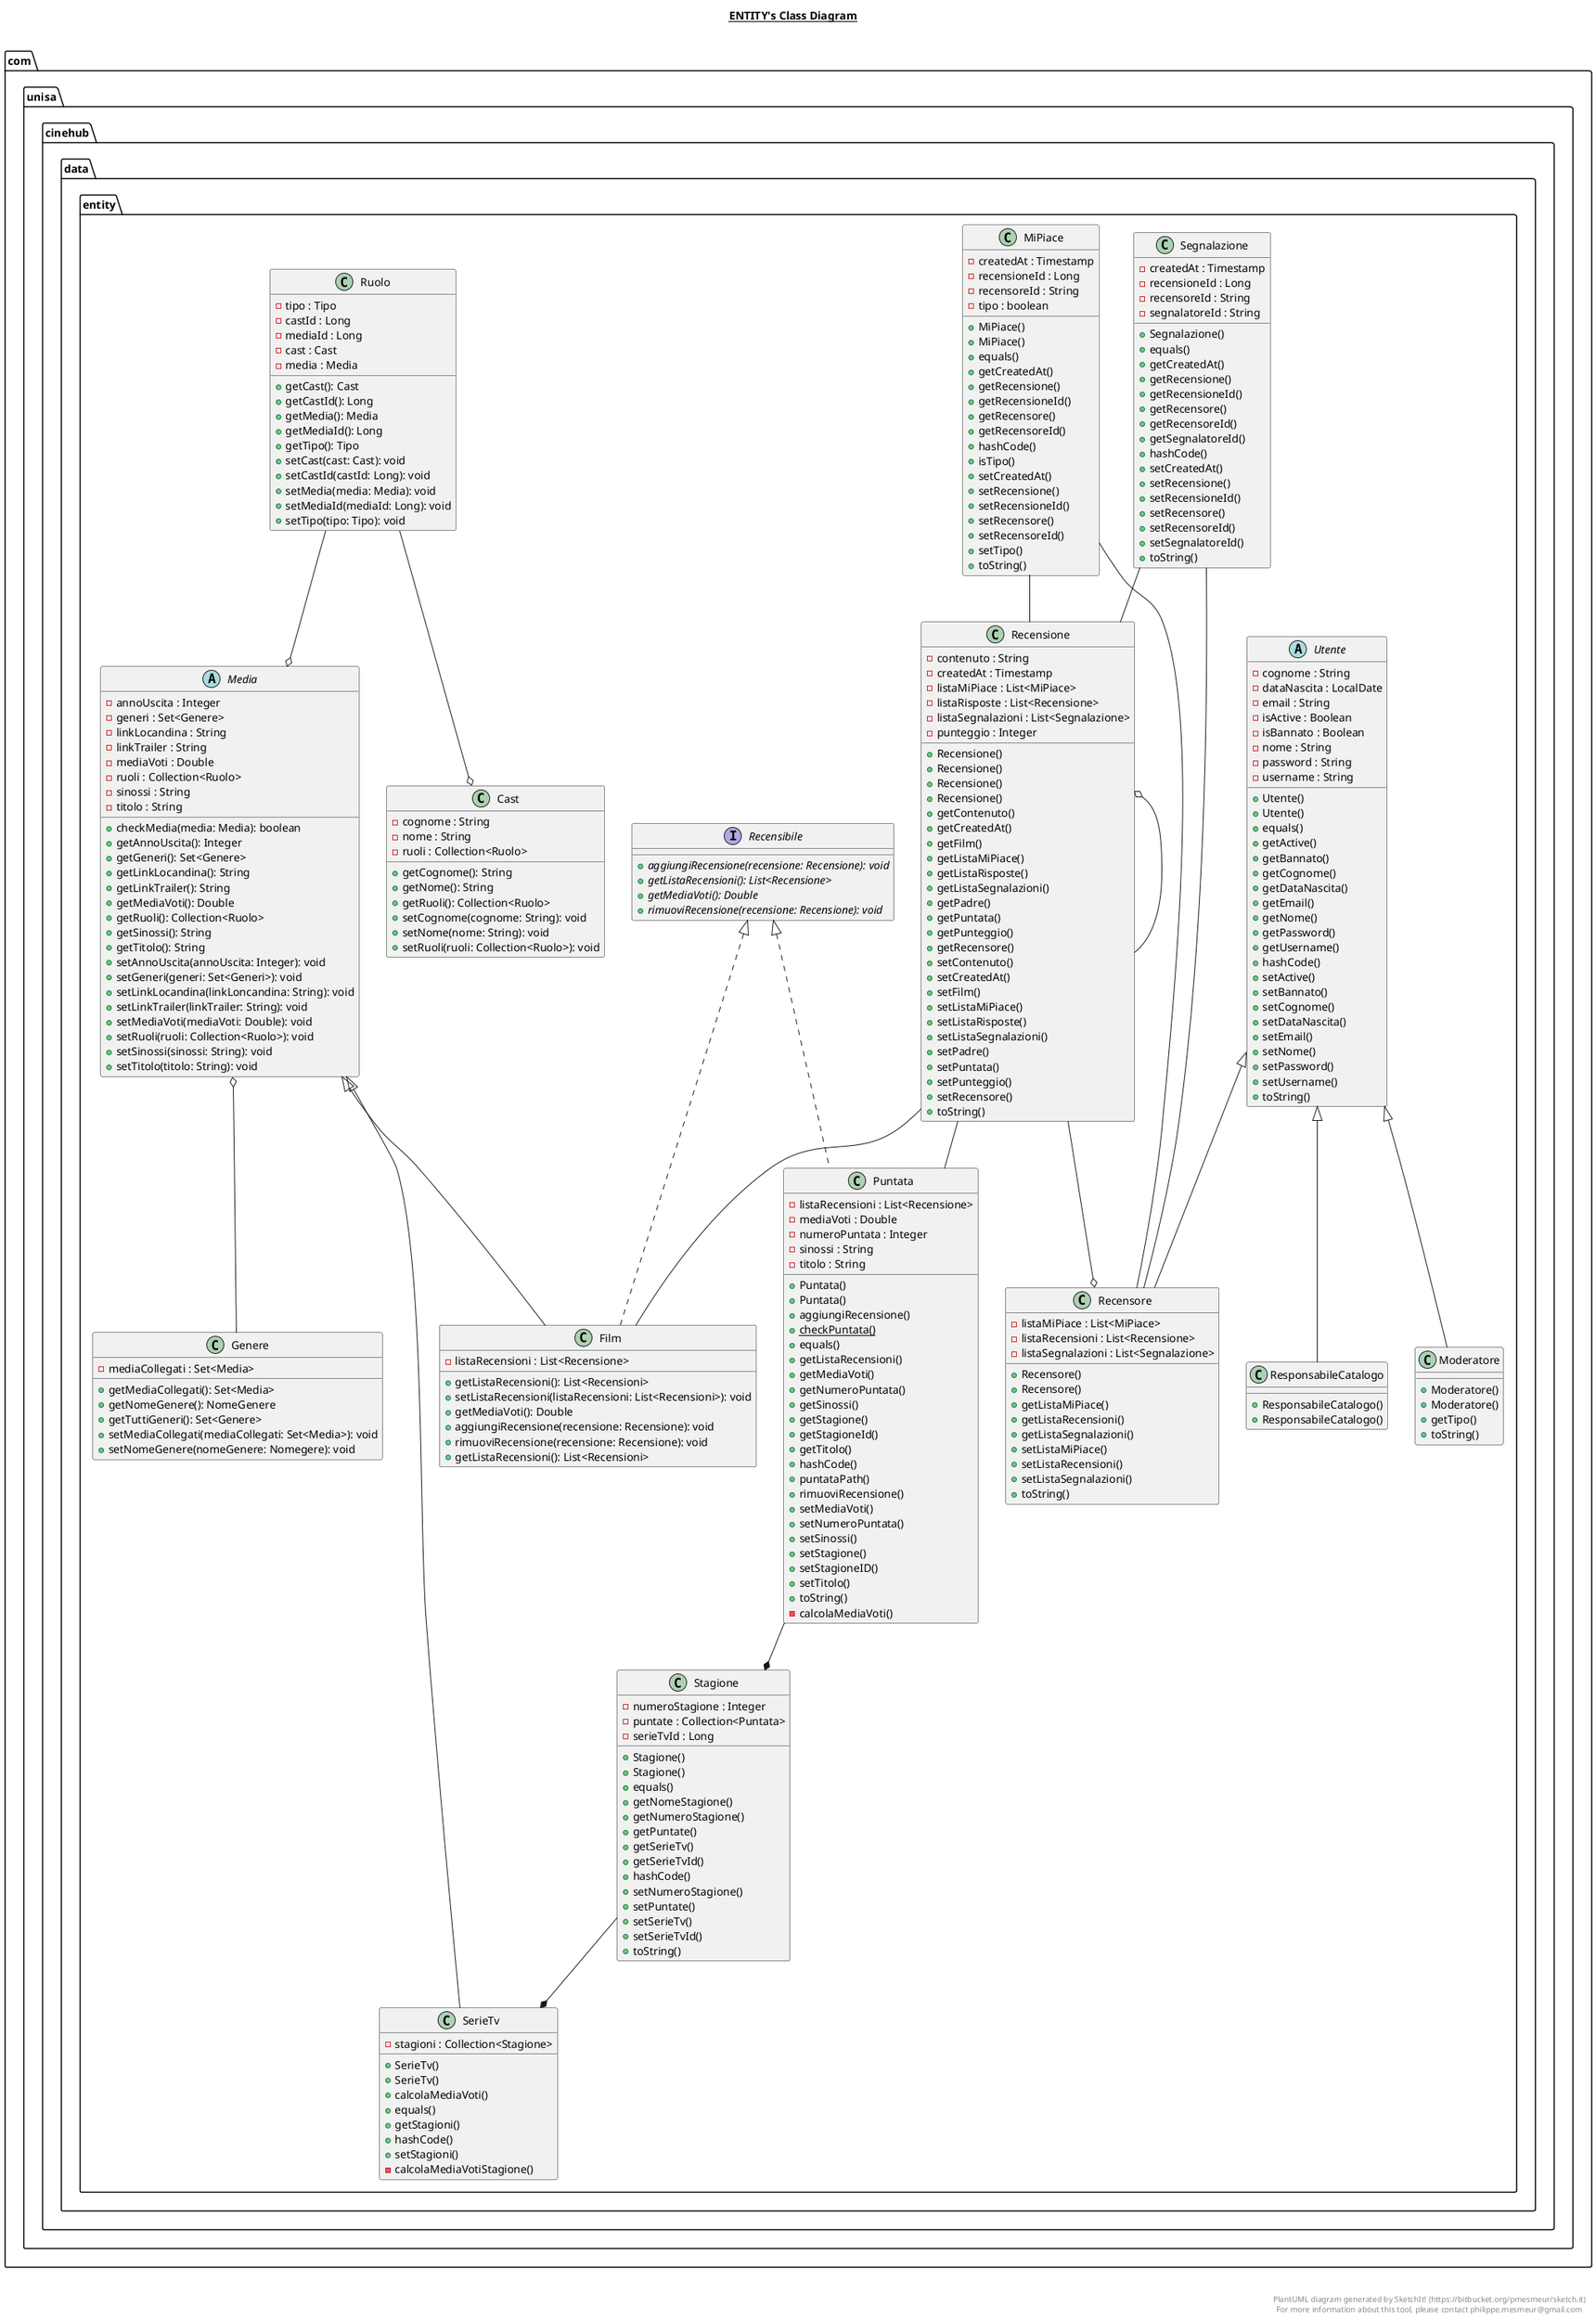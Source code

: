 @startuml

title __ENTITY's Class Diagram__\n

  namespace com.unisa.cinehub {
    namespace data {
      namespace entity {
        class com.unisa.cinehub.data.entity.Cast {
            - cognome : String
            - nome : String
            - ruoli : Collection<Ruolo>
            + getCognome(): String
            + getNome(): String
            + getRuoli(): Collection<Ruolo>
            + setCognome(cognome: String): void
            + setNome(nome: String): void
            + setRuoli(ruoli: Collection<Ruolo>): void
        }
      }
    }
  }
  

  namespace com.unisa.cinehub {
    namespace data {
      namespace entity {
        class com.unisa.cinehub.data.entity.Film {
            - listaRecensioni : List<Recensione>
            + getListaRecensioni(): List<Recensioni>
            + setListaRecensioni(listaRecensioni: List<Recensioni>): void
            + getMediaVoti(): Double
            + aggiungiRecensione(recensione: Recensione): void
            + rimuoviRecensione(recensione: Recensione): void
            + getListaRecensioni(): List<Recensioni>
        }
      }
    }
  }
  

  namespace com.unisa.cinehub {
    namespace data {
      namespace entity {
        class com.unisa.cinehub.data.entity.Genere {
            - mediaCollegati : Set<Media>
            + getMediaCollegati(): Set<Media>
            + getNomeGenere(): NomeGenere
            + getTuttiGeneri(): Set<Genere>
            + setMediaCollegati(mediaCollegati: Set<Media>): void
            + setNomeGenere(nomeGenere: Nomegere): void
        }
      }
    }
  }
  


  

  namespace com.unisa.cinehub {
    namespace data {
      namespace entity {
        abstract class com.unisa.cinehub.data.entity.Media {
            - annoUscita : Integer
            - generi : Set<Genere>
            - linkLocandina : String
            - linkTrailer : String
            - mediaVoti : Double
            - ruoli : Collection<Ruolo>
            - sinossi : String
            - titolo : String
            + checkMedia(media: Media): boolean
            + getAnnoUscita(): Integer
            + getGeneri(): Set<Genere>
            + getLinkLocandina(): String
            + getLinkTrailer(): String
            + getMediaVoti(): Double
            + getRuoli(): Collection<Ruolo>
            + getSinossi(): String
            + getTitolo(): String
            + setAnnoUscita(annoUscita: Integer): void
            + setGeneri(generi: Set<Generi>): void
            + setLinkLocandina(linkLoncandina: String): void
            + setLinkTrailer(linkTrailer: String): void
            + setMediaVoti(mediaVoti: Double): void
            + setRuoli(ruoli: Collection<Ruolo>): void
            + setSinossi(sinossi: String): void
            + setTitolo(titolo: String): void
        }
      }
    }
  }
  

  namespace com.unisa.cinehub {
    namespace data {
      namespace entity {
        class com.unisa.cinehub.data.entity.MiPiace {
            - createdAt : Timestamp
            - recensioneId : Long
            - recensoreId : String
            - tipo : boolean
            + MiPiace()
            + MiPiace()
            + equals()
            + getCreatedAt()
            + getRecensione()
            + getRecensioneId()
            + getRecensore()
            + getRecensoreId()
            + hashCode()
            + isTipo()
            + setCreatedAt()
            + setRecensione()
            + setRecensioneId()
            + setRecensore()
            + setRecensoreId()
            + setTipo()
            + toString()
        }
      }
    }
  }
  

  namespace com.unisa.cinehub {
    namespace data {
      namespace entity {
        class com.unisa.cinehub.data.entity.Moderatore {
            + Moderatore()
            + Moderatore()
            + getTipo()
            + toString()
        }
      }
    }
  }

  

  namespace com.unisa.cinehub {
    namespace data {
      namespace entity {
        class com.unisa.cinehub.data.entity.Puntata {
            - listaRecensioni : List<Recensione>
            - mediaVoti : Double
            - numeroPuntata : Integer
            - sinossi : String
            - titolo : String
            + Puntata()
            + Puntata()
            + aggiungiRecensione()
            {static} + checkPuntata()
            + equals()
            + getListaRecensioni()
            + getMediaVoti()
            + getNumeroPuntata()
            + getSinossi()
            + getStagione()
            + getStagioneId()
            + getTitolo()
            + hashCode()
            + puntataPath()
            + rimuoviRecensione()
            + setMediaVoti()
            + setNumeroPuntata()
            + setSinossi()
            + setStagione()
            + setStagioneID()
            + setTitolo()
            + toString()
            - calcolaMediaVoti()
        }
      }
    }
  }

  namespace com.unisa.cinehub {
    namespace data {
      namespace entity {
        interface com.unisa.cinehub.data.entity.Recensibile {
            {abstract} + aggiungiRecensione(recensione: Recensione): void
            {abstract} + getListaRecensioni(): List<Recensione>
            {abstract} + getMediaVoti(): Double
            {abstract} + rimuoviRecensione(recensione: Recensione): void
        }
      }
    }
  }
  

  namespace com.unisa.cinehub {
    namespace data {
      namespace entity {
        class com.unisa.cinehub.data.entity.Recensione {
            - contenuto : String
            - createdAt : Timestamp
            - listaMiPiace : List<MiPiace>
            - listaRisposte : List<Recensione>
            - listaSegnalazioni : List<Segnalazione>
            - punteggio : Integer
            + Recensione()
            + Recensione()
            + Recensione()
            + Recensione()
            + getContenuto()
            + getCreatedAt()
            + getFilm()
            + getListaMiPiace()
            + getListaRisposte()
            + getListaSegnalazioni()
            + getPadre()
            + getPuntata()
            + getPunteggio()
            + getRecensore()
            + setContenuto()
            + setCreatedAt()
            + setFilm()
            + setListaMiPiace()
            + setListaRisposte()
            + setListaSegnalazioni()
            + setPadre()
            + setPuntata()
            + setPunteggio()
            + setRecensore()
            + toString()
        }
      }
    }
  }
  

  namespace com.unisa.cinehub {
    namespace data {
      namespace entity {
        class com.unisa.cinehub.data.entity.Recensore {
            - listaMiPiace : List<MiPiace>
            - listaRecensioni : List<Recensione>
            - listaSegnalazioni : List<Segnalazione>
            + Recensore()
            + Recensore()
            + getListaMiPiace()
            + getListaRecensioni()
            + getListaSegnalazioni()
            + setListaMiPiace()
            + setListaRecensioni()
            + setListaSegnalazioni()
            + toString()
        }
      }
    }
  }
  

  namespace com.unisa.cinehub {
    namespace data {
      namespace entity {
        class com.unisa.cinehub.data.entity.ResponsabileCatalogo {
            + ResponsabileCatalogo()
            + ResponsabileCatalogo()
        }
      }
    }
  }
  

  namespace com.unisa.cinehub {
    namespace data {
      namespace entity {
        class com.unisa.cinehub.data.entity.Ruolo {
            - tipo : Tipo
            - castId : Long
            - mediaId : Long
            - cast : Cast
            - media : Media
            + getCast(): Cast
            + getCastId(): Long
            + getMedia(): Media
            + getMediaId(): Long
            + getTipo(): Tipo
            + setCast(cast: Cast): void
            + setCastId(castId: Long): void
            + setMedia(media: Media): void
            + setMediaId(mediaId: Long): void
            + setTipo(tipo: Tipo): void
        }
      }
    }
  }

  namespace com.unisa.cinehub {
    namespace data {
      namespace entity {
        class com.unisa.cinehub.data.entity.Segnalazione {
            - createdAt : Timestamp
            - recensioneId : Long
            - recensoreId : String
            - segnalatoreId : String
            + Segnalazione()
            + equals()
            + getCreatedAt()
            + getRecensione()
            + getRecensioneId()
            + getRecensore()
            + getRecensoreId()
            + getSegnalatoreId()
            + hashCode()
            + setCreatedAt()
            + setRecensione()
            + setRecensioneId()
            + setRecensore()
            + setRecensoreId()
            + setSegnalatoreId()
            + toString()
        }
      }
    }
  }

  namespace com.unisa.cinehub {
    namespace data {
      namespace entity {
        class com.unisa.cinehub.data.entity.SerieTv {
            - stagioni : Collection<Stagione>
            + SerieTv()
            + SerieTv()
            + calcolaMediaVoti()
            + equals()
            + getStagioni()
            + hashCode()
            + setStagioni()
            - calcolaMediaVotiStagione()
        }
      }
    }
  }
  

  namespace com.unisa.cinehub {
    namespace data {
      namespace entity {
        class com.unisa.cinehub.data.entity.Stagione {
            - numeroStagione : Integer
            - puntate : Collection<Puntata>
            - serieTvId : Long
            + Stagione()
            + Stagione()
            + equals()
            + getNomeStagione()
            + getNumeroStagione()
            + getPuntate()
            + getSerieTv()
            + getSerieTvId()
            + hashCode()
            + setNumeroStagione()
            + setPuntate()
            + setSerieTv()
            + setSerieTvId()
            + toString()
        }
      }
    }
  }

  namespace com.unisa.cinehub {
    namespace data {
      namespace entity {
        abstract class com.unisa.cinehub.data.entity.Utente {
            - cognome : String
            - dataNascita : LocalDate
            - email : String
            - isActive : Boolean
            - isBannato : Boolean
            - nome : String
            - password : String
            - username : String
            + Utente()
            + Utente()
            + equals()
            + getActive()
            + getBannato()
            + getCognome()
            + getDataNascita()
            + getEmail()
            + getNome()
            + getPassword()
            + getUsername()
            + hashCode()
            + setActive()
            + setBannato()
            + setCognome()
            + setDataNascita()
            + setEmail()
            + setNome()
            + setPassword()
            + setUsername()
            + toString()
        }
      }
    }
  }

  com.unisa.cinehub.data.entity.Film .up.|> com.unisa.cinehub.data.entity.Recensibile
  com.unisa.cinehub.data.entity.Film -up-|> com.unisa.cinehub.data.entity.Media
  com.unisa.cinehub.data.entity.MiPiace -- com.unisa.cinehub.data.entity.Recensione
  com.unisa.cinehub.data.entity.MiPiace -- com.unisa.cinehub.data.entity.Recensore
  com.unisa.cinehub.data.entity.Moderatore -up-|> com.unisa.cinehub.data.entity.Utente
  com.unisa.cinehub.data.entity.Puntata .up.|> com.unisa.cinehub.data.entity.Recensibile
  com.unisa.cinehub.data.entity.Puntata --* com.unisa.cinehub.data.entity.Stagione
  com.unisa.cinehub.data.entity.Recensione -- com.unisa.cinehub.data.entity.Film
  com.unisa.cinehub.data.entity.Recensione o-- com.unisa.cinehub.data.entity.Recensione
  com.unisa.cinehub.data.entity.Recensione -- com.unisa.cinehub.data.entity.Puntata
  com.unisa.cinehub.data.entity.Recensione --o com.unisa.cinehub.data.entity.Recensore
  com.unisa.cinehub.data.entity.Media o-- com.unisa.cinehub.data.entity.Genere
  com.unisa.cinehub.data.entity.Recensore -up-|> com.unisa.cinehub.data.entity.Utente
  com.unisa.cinehub.data.entity.ResponsabileCatalogo -up-|> com.unisa.cinehub.data.entity.Utente
  com.unisa.cinehub.data.entity.Ruolo --o com.unisa.cinehub.data.entity.Cast
  com.unisa.cinehub.data.entity.Ruolo --o com.unisa.cinehub.data.entity.Media
  com.unisa.cinehub.data.entity.Segnalazione -- com.unisa.cinehub.data.entity.Recensione
  com.unisa.cinehub.data.entity.Segnalazione -- com.unisa.cinehub.data.entity.Recensore
  com.unisa.cinehub.data.entity.SerieTv -up-|> com.unisa.cinehub.data.entity.Media
  com.unisa.cinehub.data.entity.Stagione --* com.unisa.cinehub.data.entity.SerieTv


right footer


PlantUML diagram generated by SketchIt! (https://bitbucket.org/pmesmeur/sketch.it)
For more information about this tool, please contact philippe.mesmeur@gmail.com
endfooter

@enduml
